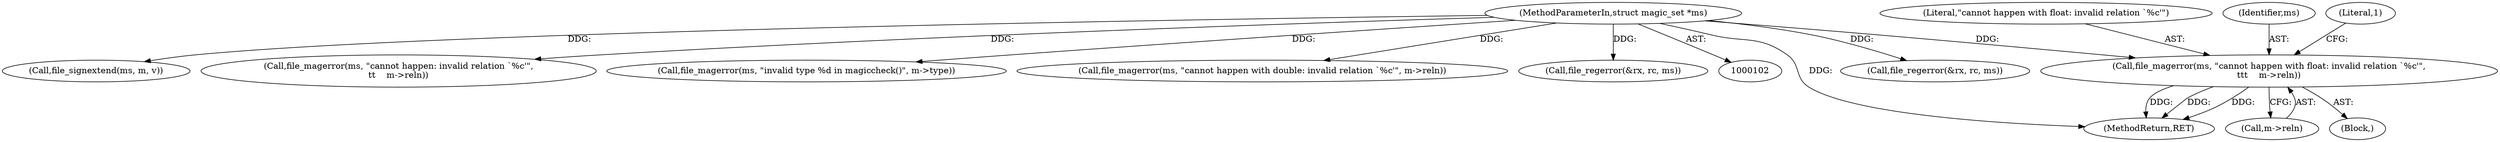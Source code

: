 digraph "0_file_74cafd7de9ec99a14f4480927580e501c8f852c3@pointer" {
"1000238" [label="(Call,file_magerror(ms, \"cannot happen with float: invalid relation `%c'\",\n\t\t\t    m->reln))"];
"1000103" [label="(MethodParameterIn,struct magic_set *ms)"];
"1000240" [label="(Literal,\"cannot happen with float: invalid relation `%c'\")"];
"1000976" [label="(MethodReturn,RET)"];
"1000509" [label="(Call,file_regerror(&rx, rc, ms))"];
"1000686" [label="(Call,file_signextend(ms, m, v))"];
"1000241" [label="(Call,m->reln)"];
"1000965" [label="(Call,file_magerror(ms, \"cannot happen: invalid relation `%c'\",\n\t\t    m->reln))"];
"1000675" [label="(Call,file_magerror(ms, \"invalid type %d in magiccheck()\", m->type))"];
"1000239" [label="(Identifier,ms)"];
"1000246" [label="(Literal,1)"];
"1000103" [label="(MethodParameterIn,struct magic_set *ms)"];
"1000303" [label="(Call,file_magerror(ms, \"cannot happen with double: invalid relation `%c'\", m->reln))"];
"1000203" [label="(Block,)"];
"1000238" [label="(Call,file_magerror(ms, \"cannot happen with float: invalid relation `%c'\",\n\t\t\t    m->reln))"];
"1000643" [label="(Call,file_regerror(&rx, rc, ms))"];
"1000238" -> "1000203"  [label="AST: "];
"1000238" -> "1000241"  [label="CFG: "];
"1000239" -> "1000238"  [label="AST: "];
"1000240" -> "1000238"  [label="AST: "];
"1000241" -> "1000238"  [label="AST: "];
"1000246" -> "1000238"  [label="CFG: "];
"1000238" -> "1000976"  [label="DDG: "];
"1000238" -> "1000976"  [label="DDG: "];
"1000238" -> "1000976"  [label="DDG: "];
"1000103" -> "1000238"  [label="DDG: "];
"1000103" -> "1000102"  [label="AST: "];
"1000103" -> "1000976"  [label="DDG: "];
"1000103" -> "1000303"  [label="DDG: "];
"1000103" -> "1000509"  [label="DDG: "];
"1000103" -> "1000643"  [label="DDG: "];
"1000103" -> "1000675"  [label="DDG: "];
"1000103" -> "1000686"  [label="DDG: "];
"1000103" -> "1000965"  [label="DDG: "];
}

